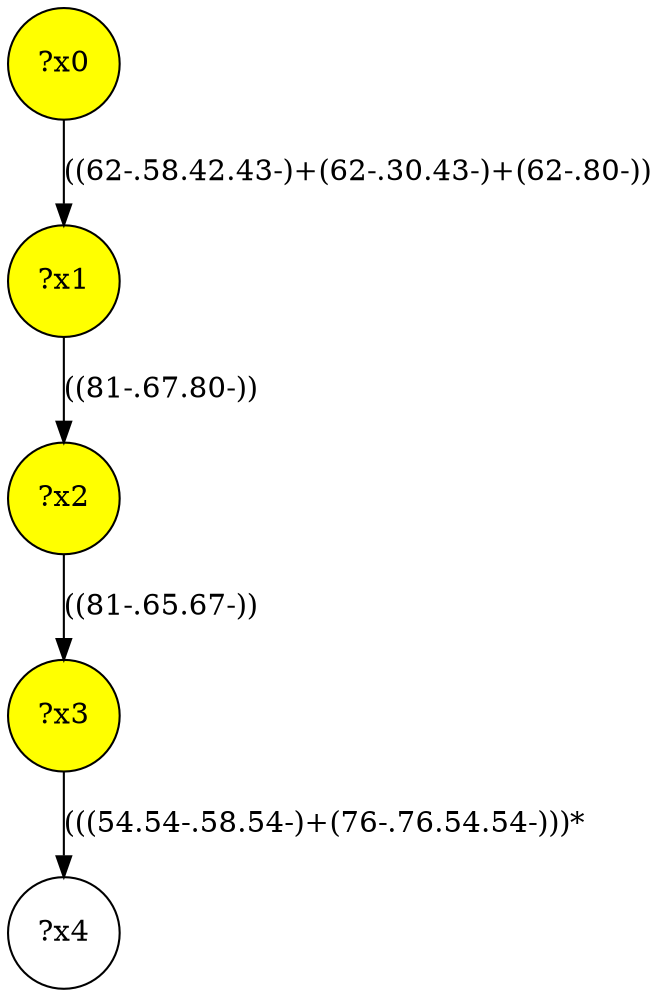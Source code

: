 digraph g {
	x2 [fillcolor="yellow", style="filled," shape=circle, label="?x2"];
	x3 [fillcolor="yellow", style="filled," shape=circle, label="?x3"];
	x0 [fillcolor="yellow", style="filled," shape=circle, label="?x0"];
	x1 [fillcolor="yellow", style="filled," shape=circle, label="?x1"];
	x0 -> x1 [label="((62-.58.42.43-)+(62-.30.43-)+(62-.80-))"];
	x1 -> x2 [label="((81-.67.80-))"];
	x2 -> x3 [label="((81-.65.67-))"];
	x4 [shape=circle, label="?x4"];
	x3 -> x4 [label="(((54.54-.58.54-)+(76-.76.54.54-)))*"];
}
